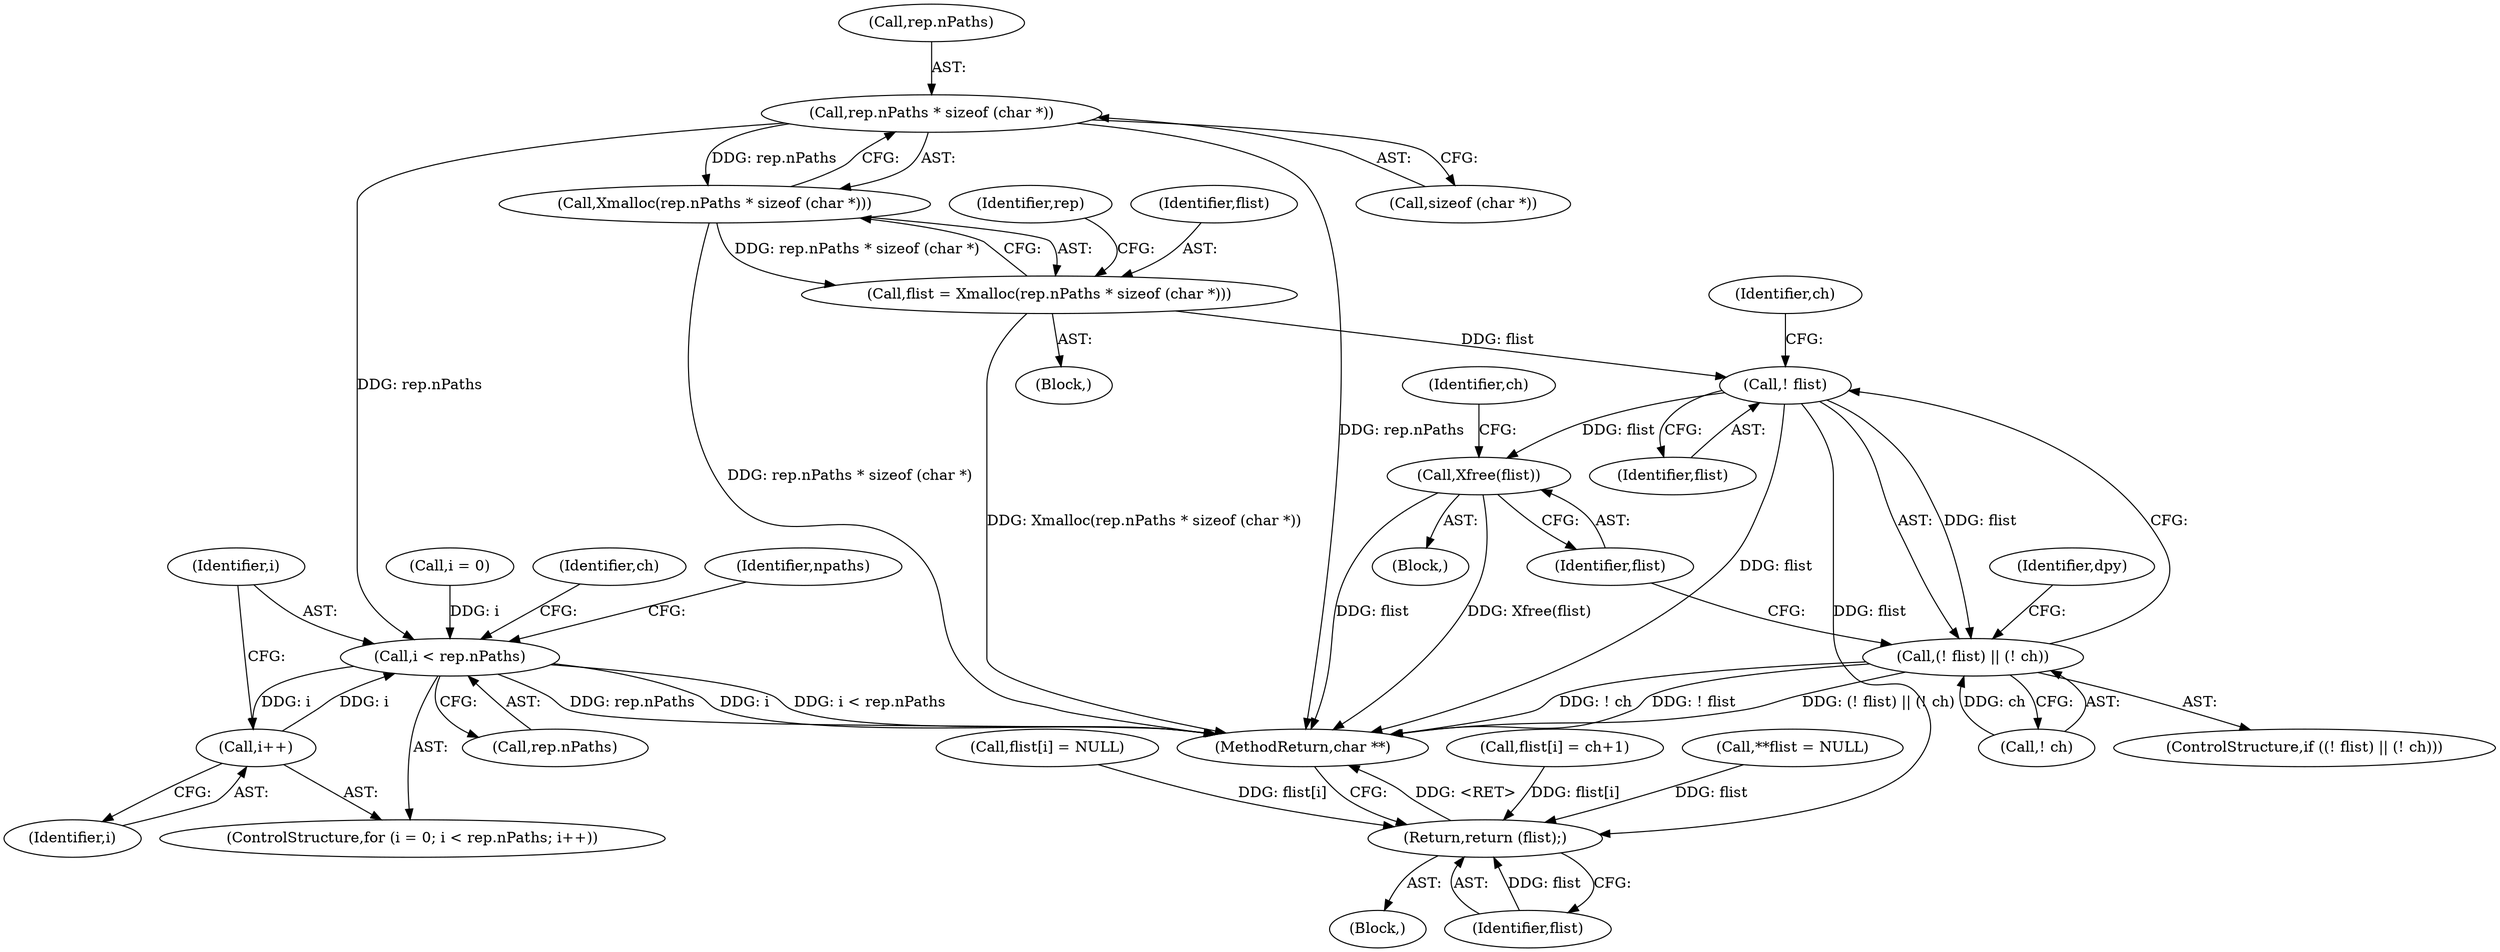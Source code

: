 digraph "0_libx11_b469da1430cdcee06e31c6251b83aede072a1ff0_0@API" {
"1000154" [label="(Call,rep.nPaths * sizeof (char *))"];
"1000153" [label="(Call,Xmalloc(rep.nPaths * sizeof (char *)))"];
"1000151" [label="(Call,flist = Xmalloc(rep.nPaths * sizeof (char *)))"];
"1000186" [label="(Call,! flist)"];
"1000185" [label="(Call,(! flist) || (! ch))"];
"1000191" [label="(Call,Xfree(flist))"];
"1000274" [label="(Return,return (flist);)"];
"1000224" [label="(Call,i < rep.nPaths)"];
"1000229" [label="(Call,i++)"];
"1000188" [label="(Call,! ch)"];
"1000224" [label="(Call,i < rep.nPaths)"];
"1000220" [label="(ControlStructure,for (i = 0; i < rep.nPaths; i++))"];
"1000221" [label="(Call,i = 0)"];
"1000151" [label="(Call,flist = Xmalloc(rep.nPaths * sizeof (char *)))"];
"1000191" [label="(Call,Xfree(flist))"];
"1000186" [label="(Call,! flist)"];
"1000194" [label="(Identifier,ch)"];
"1000155" [label="(Call,rep.nPaths)"];
"1000225" [label="(Identifier,i)"];
"1000109" [label="(Block,)"];
"1000189" [label="(Identifier,ch)"];
"1000184" [label="(ControlStructure,if ((! flist) || (! ch)))"];
"1000190" [label="(Block,)"];
"1000230" [label="(Identifier,i)"];
"1000153" [label="(Call,Xmalloc(rep.nPaths * sizeof (char *)))"];
"1000229" [label="(Call,i++)"];
"1000187" [label="(Identifier,flist)"];
"1000163" [label="(Identifier,rep)"];
"1000235" [label="(Identifier,ch)"];
"1000275" [label="(Identifier,flist)"];
"1000116" [label="(Call,**flist = NULL)"];
"1000269" [label="(Identifier,npaths)"];
"1000154" [label="(Call,rep.nPaths * sizeof (char *))"];
"1000226" [label="(Call,rep.nPaths)"];
"1000274" [label="(Return,return (flist);)"];
"1000192" [label="(Identifier,flist)"];
"1000152" [label="(Identifier,flist)"];
"1000276" [label="(MethodReturn,char **)"];
"1000150" [label="(Block,)"];
"1000158" [label="(Call,sizeof (char *))"];
"1000185" [label="(Call,(! flist) || (! ch))"];
"1000208" [label="(Identifier,dpy)"];
"1000262" [label="(Call,flist[i] = NULL)"];
"1000239" [label="(Call,flist[i] = ch+1)"];
"1000154" -> "1000153"  [label="AST: "];
"1000154" -> "1000158"  [label="CFG: "];
"1000155" -> "1000154"  [label="AST: "];
"1000158" -> "1000154"  [label="AST: "];
"1000153" -> "1000154"  [label="CFG: "];
"1000154" -> "1000276"  [label="DDG: rep.nPaths"];
"1000154" -> "1000153"  [label="DDG: rep.nPaths"];
"1000154" -> "1000224"  [label="DDG: rep.nPaths"];
"1000153" -> "1000151"  [label="AST: "];
"1000151" -> "1000153"  [label="CFG: "];
"1000153" -> "1000276"  [label="DDG: rep.nPaths * sizeof (char *)"];
"1000153" -> "1000151"  [label="DDG: rep.nPaths * sizeof (char *)"];
"1000151" -> "1000150"  [label="AST: "];
"1000152" -> "1000151"  [label="AST: "];
"1000163" -> "1000151"  [label="CFG: "];
"1000151" -> "1000276"  [label="DDG: Xmalloc(rep.nPaths * sizeof (char *))"];
"1000151" -> "1000186"  [label="DDG: flist"];
"1000186" -> "1000185"  [label="AST: "];
"1000186" -> "1000187"  [label="CFG: "];
"1000187" -> "1000186"  [label="AST: "];
"1000189" -> "1000186"  [label="CFG: "];
"1000185" -> "1000186"  [label="CFG: "];
"1000186" -> "1000276"  [label="DDG: flist"];
"1000186" -> "1000185"  [label="DDG: flist"];
"1000186" -> "1000191"  [label="DDG: flist"];
"1000186" -> "1000274"  [label="DDG: flist"];
"1000185" -> "1000184"  [label="AST: "];
"1000185" -> "1000188"  [label="CFG: "];
"1000188" -> "1000185"  [label="AST: "];
"1000192" -> "1000185"  [label="CFG: "];
"1000208" -> "1000185"  [label="CFG: "];
"1000185" -> "1000276"  [label="DDG: (! flist) || (! ch)"];
"1000185" -> "1000276"  [label="DDG: ! ch"];
"1000185" -> "1000276"  [label="DDG: ! flist"];
"1000188" -> "1000185"  [label="DDG: ch"];
"1000191" -> "1000190"  [label="AST: "];
"1000191" -> "1000192"  [label="CFG: "];
"1000192" -> "1000191"  [label="AST: "];
"1000194" -> "1000191"  [label="CFG: "];
"1000191" -> "1000276"  [label="DDG: Xfree(flist)"];
"1000191" -> "1000276"  [label="DDG: flist"];
"1000274" -> "1000109"  [label="AST: "];
"1000274" -> "1000275"  [label="CFG: "];
"1000275" -> "1000274"  [label="AST: "];
"1000276" -> "1000274"  [label="CFG: "];
"1000274" -> "1000276"  [label="DDG: <RET>"];
"1000275" -> "1000274"  [label="DDG: flist"];
"1000116" -> "1000274"  [label="DDG: flist"];
"1000239" -> "1000274"  [label="DDG: flist[i]"];
"1000262" -> "1000274"  [label="DDG: flist[i]"];
"1000224" -> "1000220"  [label="AST: "];
"1000224" -> "1000226"  [label="CFG: "];
"1000225" -> "1000224"  [label="AST: "];
"1000226" -> "1000224"  [label="AST: "];
"1000235" -> "1000224"  [label="CFG: "];
"1000269" -> "1000224"  [label="CFG: "];
"1000224" -> "1000276"  [label="DDG: rep.nPaths"];
"1000224" -> "1000276"  [label="DDG: i"];
"1000224" -> "1000276"  [label="DDG: i < rep.nPaths"];
"1000221" -> "1000224"  [label="DDG: i"];
"1000229" -> "1000224"  [label="DDG: i"];
"1000224" -> "1000229"  [label="DDG: i"];
"1000229" -> "1000220"  [label="AST: "];
"1000229" -> "1000230"  [label="CFG: "];
"1000230" -> "1000229"  [label="AST: "];
"1000225" -> "1000229"  [label="CFG: "];
}
